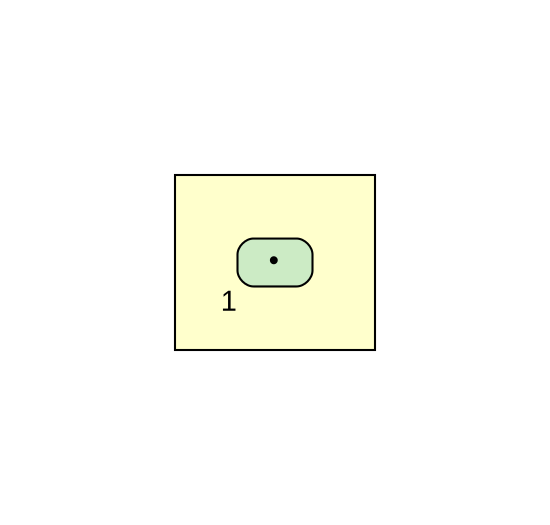 digraph mygraph {
	rankdir="LR"
	fontcolor="gray"
	fontname="Arial"
	margin="1"
	dpi="62"
	node [
		shape="Mrecord",
		style="filled",
		label="",
		fontname="Arial",
		width="0.5",
		height="0.1",
		fillcolor="#b3cde3"
	]
	edge [
		fontname="Arial"
	]
	ranksep="0.4"
	nodesep="0.2"
	 labeljust="l"
	subgraph cluster_UC6 {
		bgcolor="#ffffcc"
		label=""
		margin="30"
		"UC61" [xlabel="1", fillcolor="#ccebc5", label="{<JMP>&bull;}", tooltip="Koordinator oznaci zakazku za dokoncenu.", width="0.5"]
	}
}
